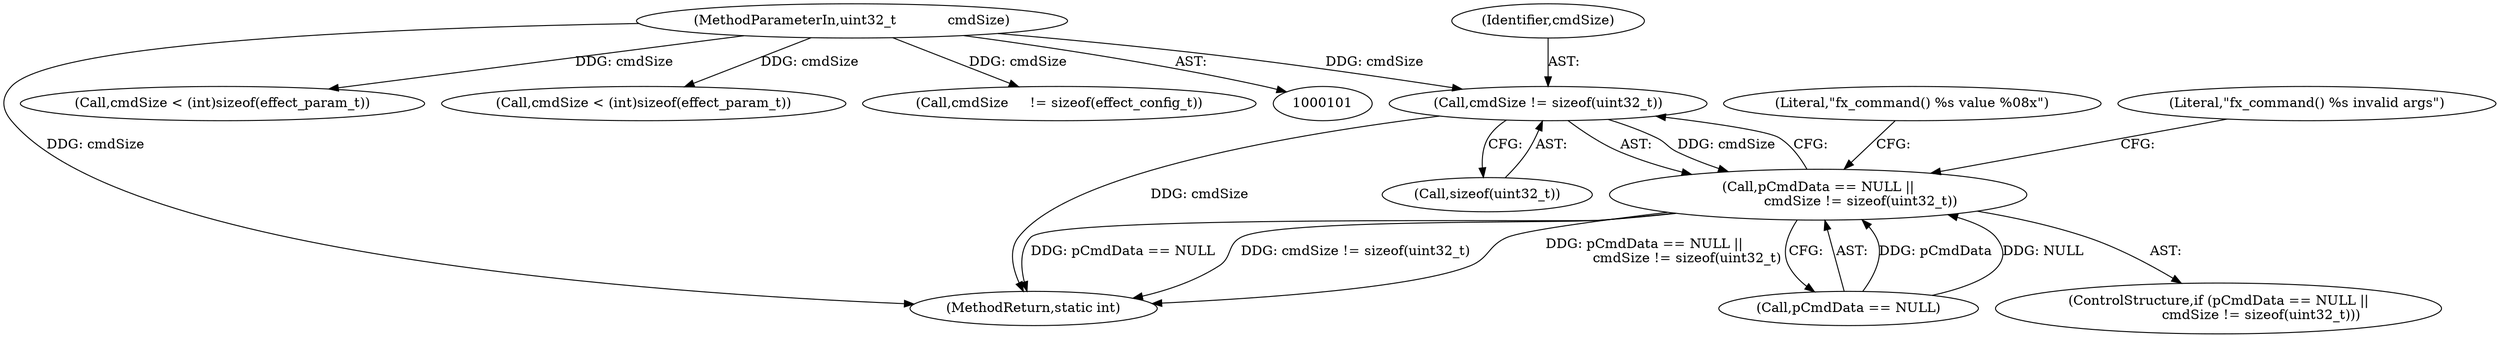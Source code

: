 digraph "0_Android_073a80800f341325932c66818ce4302b312909a4_0@API" {
"1000422" [label="(Call,cmdSize != sizeof(uint32_t))"];
"1000104" [label="(MethodParameterIn,uint32_t            cmdSize)"];
"1000418" [label="(Call,pCmdData == NULL ||\n                    cmdSize != sizeof(uint32_t))"];
"1000454" [label="(Literal,\"fx_command() %s value %08x\")"];
"1000487" [label="(MethodReturn,static int)"];
"1000424" [label="(Call,sizeof(uint32_t))"];
"1000428" [label="(Literal,\"fx_command() %s invalid args\")"];
"1000104" [label="(MethodParameterIn,uint32_t            cmdSize)"];
"1000313" [label="(Call,cmdSize < (int)sizeof(effect_param_t))"];
"1000419" [label="(Call,pCmdData == NULL)"];
"1000423" [label="(Identifier,cmdSize)"];
"1000243" [label="(Call,cmdSize < (int)sizeof(effect_param_t))"];
"1000417" [label="(ControlStructure,if (pCmdData == NULL ||\n                    cmdSize != sizeof(uint32_t)))"];
"1000418" [label="(Call,pCmdData == NULL ||\n                    cmdSize != sizeof(uint32_t))"];
"1000154" [label="(Call,cmdSize     != sizeof(effect_config_t))"];
"1000422" [label="(Call,cmdSize != sizeof(uint32_t))"];
"1000422" -> "1000418"  [label="AST: "];
"1000422" -> "1000424"  [label="CFG: "];
"1000423" -> "1000422"  [label="AST: "];
"1000424" -> "1000422"  [label="AST: "];
"1000418" -> "1000422"  [label="CFG: "];
"1000422" -> "1000487"  [label="DDG: cmdSize"];
"1000422" -> "1000418"  [label="DDG: cmdSize"];
"1000104" -> "1000422"  [label="DDG: cmdSize"];
"1000104" -> "1000101"  [label="AST: "];
"1000104" -> "1000487"  [label="DDG: cmdSize"];
"1000104" -> "1000154"  [label="DDG: cmdSize"];
"1000104" -> "1000243"  [label="DDG: cmdSize"];
"1000104" -> "1000313"  [label="DDG: cmdSize"];
"1000418" -> "1000417"  [label="AST: "];
"1000418" -> "1000419"  [label="CFG: "];
"1000419" -> "1000418"  [label="AST: "];
"1000428" -> "1000418"  [label="CFG: "];
"1000454" -> "1000418"  [label="CFG: "];
"1000418" -> "1000487"  [label="DDG: cmdSize != sizeof(uint32_t)"];
"1000418" -> "1000487"  [label="DDG: pCmdData == NULL ||\n                    cmdSize != sizeof(uint32_t)"];
"1000418" -> "1000487"  [label="DDG: pCmdData == NULL"];
"1000419" -> "1000418"  [label="DDG: pCmdData"];
"1000419" -> "1000418"  [label="DDG: NULL"];
}
